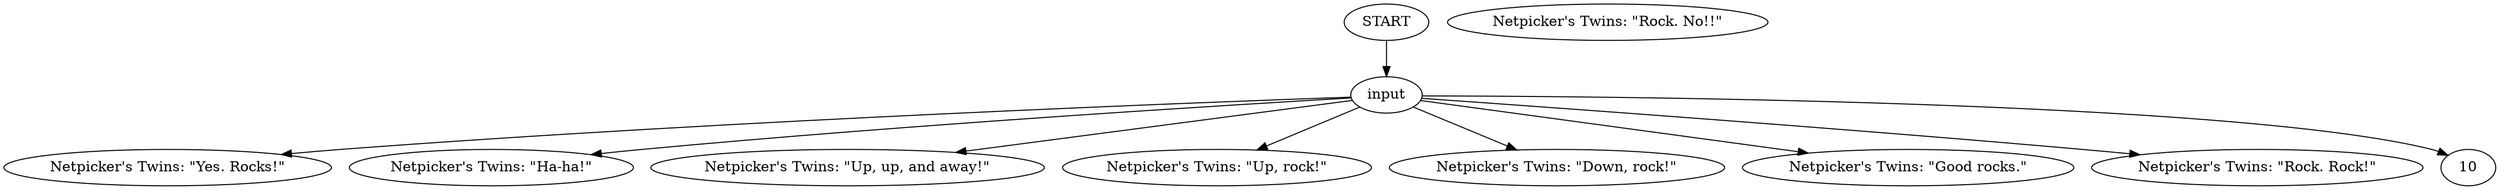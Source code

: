# VILLAGE / LILIENNES TWINS barks
# Two of Netpicker's kids standing around in the village, shuffling on their feet, kicking rocks and yelling barks or somesuch.
# ==================================================
digraph G {
	  0 [label="START"];
	  1 [label="input"];
	  2 [label="Netpicker's Twins: \"Yes. Rocks!\""];
	  3 [label="Netpicker's Twins: \"Rock. No!!\""];
	  4 [label="Netpicker's Twins: \"Ha-ha!\""];
	  5 [label="Netpicker's Twins: \"Up, up, and away!\""];
	  6 [label="Netpicker's Twins: \"Up, rock!\""];
	  7 [label="Netpicker's Twins: \"Down, rock!\""];
	  8 [label="Netpicker's Twins: \"Good rocks.\""];
	  9 [label="Netpicker's Twins: \"Rock. Rock!\""];
	  0 -> 1
	  1 -> 2
	  1 -> 4
	  1 -> 5
	  1 -> 6
	  1 -> 7
	  1 -> 8
	  1 -> 9
	  1 -> 10
}

